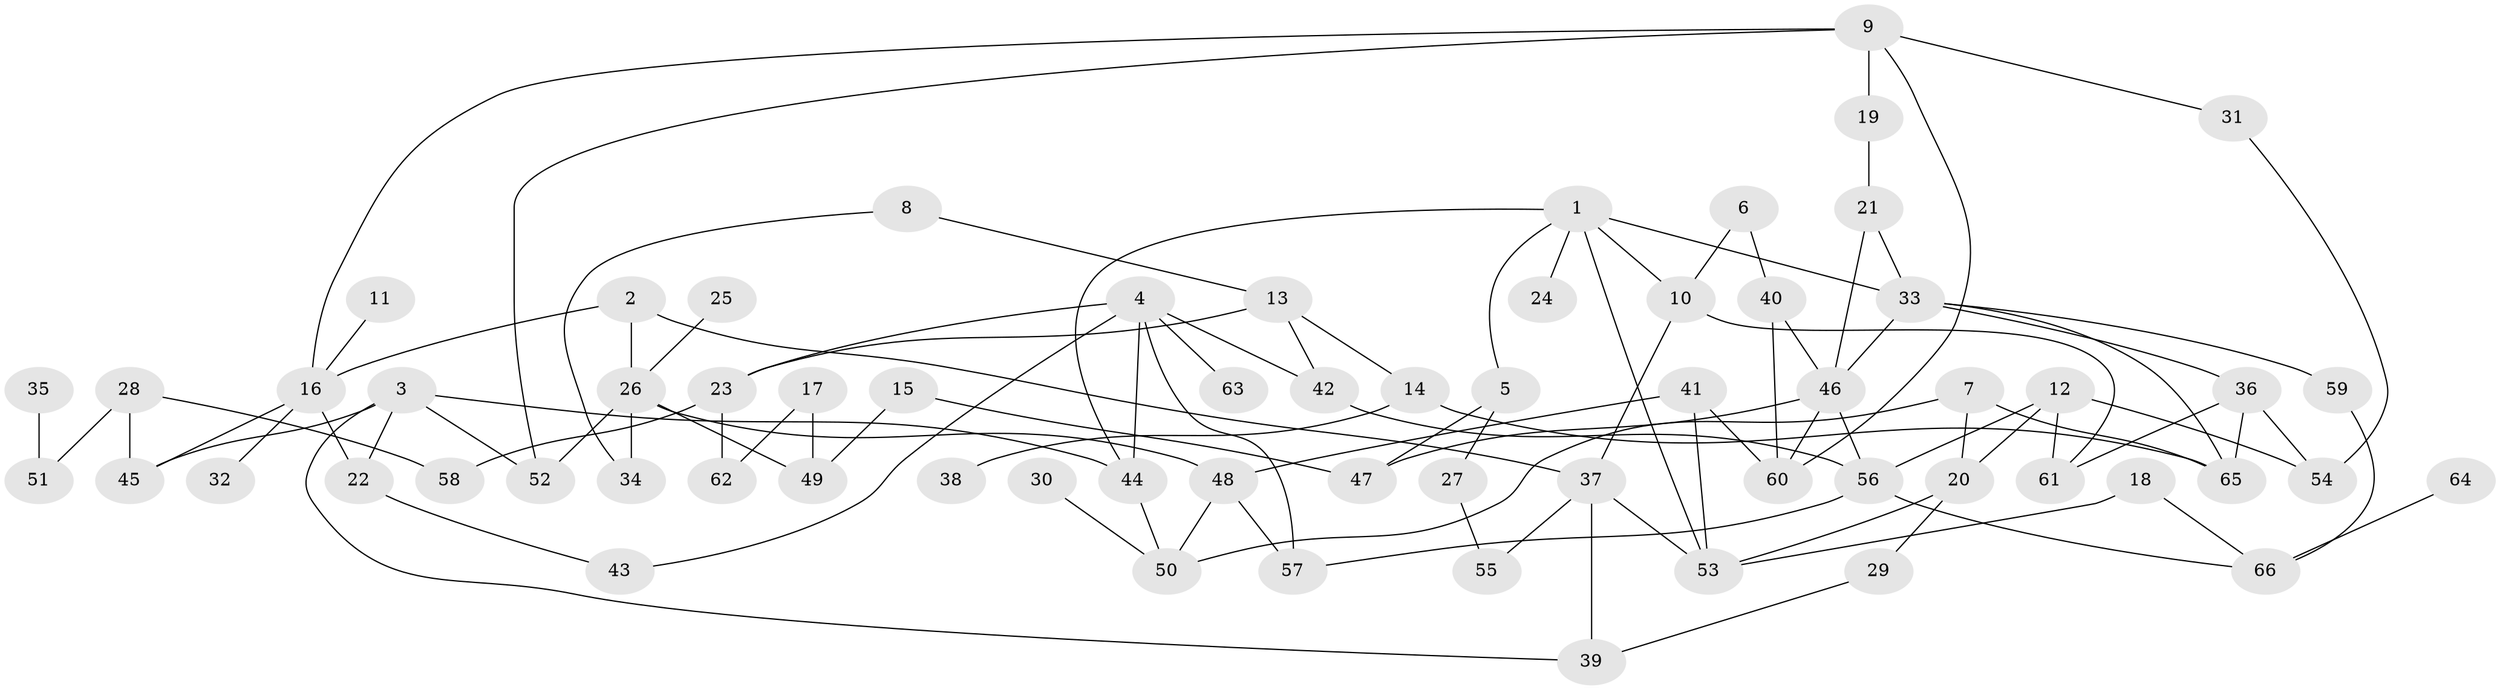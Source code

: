 // original degree distribution, {5: 0.09090909090909091, 3: 0.2196969696969697, 6: 0.007575757575757576, 7: 0.022727272727272728, 8: 0.007575757575757576, 2: 0.2803030303030303, 4: 0.08333333333333333, 1: 0.2878787878787879}
// Generated by graph-tools (version 1.1) at 2025/36/03/04/25 23:36:12]
// undirected, 66 vertices, 102 edges
graph export_dot {
  node [color=gray90,style=filled];
  1;
  2;
  3;
  4;
  5;
  6;
  7;
  8;
  9;
  10;
  11;
  12;
  13;
  14;
  15;
  16;
  17;
  18;
  19;
  20;
  21;
  22;
  23;
  24;
  25;
  26;
  27;
  28;
  29;
  30;
  31;
  32;
  33;
  34;
  35;
  36;
  37;
  38;
  39;
  40;
  41;
  42;
  43;
  44;
  45;
  46;
  47;
  48;
  49;
  50;
  51;
  52;
  53;
  54;
  55;
  56;
  57;
  58;
  59;
  60;
  61;
  62;
  63;
  64;
  65;
  66;
  1 -- 5 [weight=1.0];
  1 -- 10 [weight=1.0];
  1 -- 24 [weight=1.0];
  1 -- 33 [weight=1.0];
  1 -- 44 [weight=1.0];
  1 -- 53 [weight=1.0];
  2 -- 16 [weight=1.0];
  2 -- 26 [weight=1.0];
  2 -- 37 [weight=1.0];
  3 -- 22 [weight=1.0];
  3 -- 39 [weight=1.0];
  3 -- 44 [weight=1.0];
  3 -- 45 [weight=1.0];
  3 -- 52 [weight=1.0];
  4 -- 23 [weight=1.0];
  4 -- 42 [weight=1.0];
  4 -- 43 [weight=1.0];
  4 -- 44 [weight=1.0];
  4 -- 57 [weight=1.0];
  4 -- 63 [weight=1.0];
  5 -- 27 [weight=1.0];
  5 -- 47 [weight=1.0];
  6 -- 10 [weight=1.0];
  6 -- 40 [weight=1.0];
  7 -- 20 [weight=1.0];
  7 -- 50 [weight=1.0];
  7 -- 65 [weight=1.0];
  8 -- 13 [weight=1.0];
  8 -- 34 [weight=1.0];
  9 -- 16 [weight=1.0];
  9 -- 19 [weight=1.0];
  9 -- 31 [weight=1.0];
  9 -- 52 [weight=1.0];
  9 -- 60 [weight=1.0];
  10 -- 37 [weight=1.0];
  10 -- 61 [weight=1.0];
  11 -- 16 [weight=1.0];
  12 -- 20 [weight=1.0];
  12 -- 54 [weight=1.0];
  12 -- 56 [weight=1.0];
  12 -- 61 [weight=1.0];
  13 -- 14 [weight=1.0];
  13 -- 23 [weight=1.0];
  13 -- 42 [weight=1.0];
  14 -- 38 [weight=1.0];
  14 -- 65 [weight=1.0];
  15 -- 47 [weight=1.0];
  15 -- 49 [weight=1.0];
  16 -- 22 [weight=1.0];
  16 -- 32 [weight=1.0];
  16 -- 45 [weight=1.0];
  17 -- 49 [weight=1.0];
  17 -- 62 [weight=1.0];
  18 -- 53 [weight=1.0];
  18 -- 66 [weight=1.0];
  19 -- 21 [weight=1.0];
  20 -- 29 [weight=1.0];
  20 -- 53 [weight=1.0];
  21 -- 33 [weight=1.0];
  21 -- 46 [weight=1.0];
  22 -- 43 [weight=1.0];
  23 -- 58 [weight=1.0];
  23 -- 62 [weight=1.0];
  25 -- 26 [weight=1.0];
  26 -- 34 [weight=1.0];
  26 -- 48 [weight=1.0];
  26 -- 49 [weight=1.0];
  26 -- 52 [weight=1.0];
  27 -- 55 [weight=1.0];
  28 -- 45 [weight=1.0];
  28 -- 51 [weight=1.0];
  28 -- 58 [weight=1.0];
  29 -- 39 [weight=1.0];
  30 -- 50 [weight=1.0];
  31 -- 54 [weight=1.0];
  33 -- 36 [weight=1.0];
  33 -- 46 [weight=1.0];
  33 -- 59 [weight=1.0];
  33 -- 65 [weight=1.0];
  35 -- 51 [weight=1.0];
  36 -- 54 [weight=1.0];
  36 -- 61 [weight=1.0];
  36 -- 65 [weight=1.0];
  37 -- 39 [weight=1.0];
  37 -- 53 [weight=1.0];
  37 -- 55 [weight=1.0];
  40 -- 46 [weight=1.0];
  40 -- 60 [weight=1.0];
  41 -- 48 [weight=1.0];
  41 -- 53 [weight=1.0];
  41 -- 60 [weight=1.0];
  42 -- 56 [weight=1.0];
  44 -- 50 [weight=1.0];
  46 -- 47 [weight=1.0];
  46 -- 56 [weight=1.0];
  46 -- 60 [weight=1.0];
  48 -- 50 [weight=1.0];
  48 -- 57 [weight=1.0];
  56 -- 57 [weight=1.0];
  56 -- 66 [weight=1.0];
  59 -- 66 [weight=1.0];
  64 -- 66 [weight=1.0];
}
